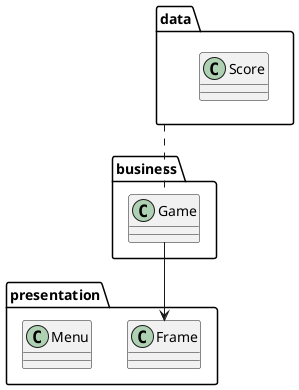 @startuml
'https://plantuml.com/class-diagram

package presentation{
    class Frame
    class Menu
}
package business{
    class Game
}

package data{
    class Score{
    }

}

Game --> Frame
Game .up. data

@enduml